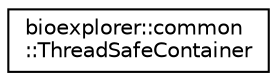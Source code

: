 digraph "Graphical Class Hierarchy"
{
 // LATEX_PDF_SIZE
  edge [fontname="Helvetica",fontsize="10",labelfontname="Helvetica",labelfontsize="10"];
  node [fontname="Helvetica",fontsize="10",shape=record];
  rankdir="LR";
  Node0 [label="bioexplorer::common\l::ThreadSafeContainer",height=0.2,width=0.4,color="black", fillcolor="white", style="filled",URL="$d2/d4a/classbioexplorer_1_1common_1_1ThreadSafeContainer.html",tooltip="The ThreadSafeContainer class is used to load large datasets in parallel. Every individual element is..."];
}
